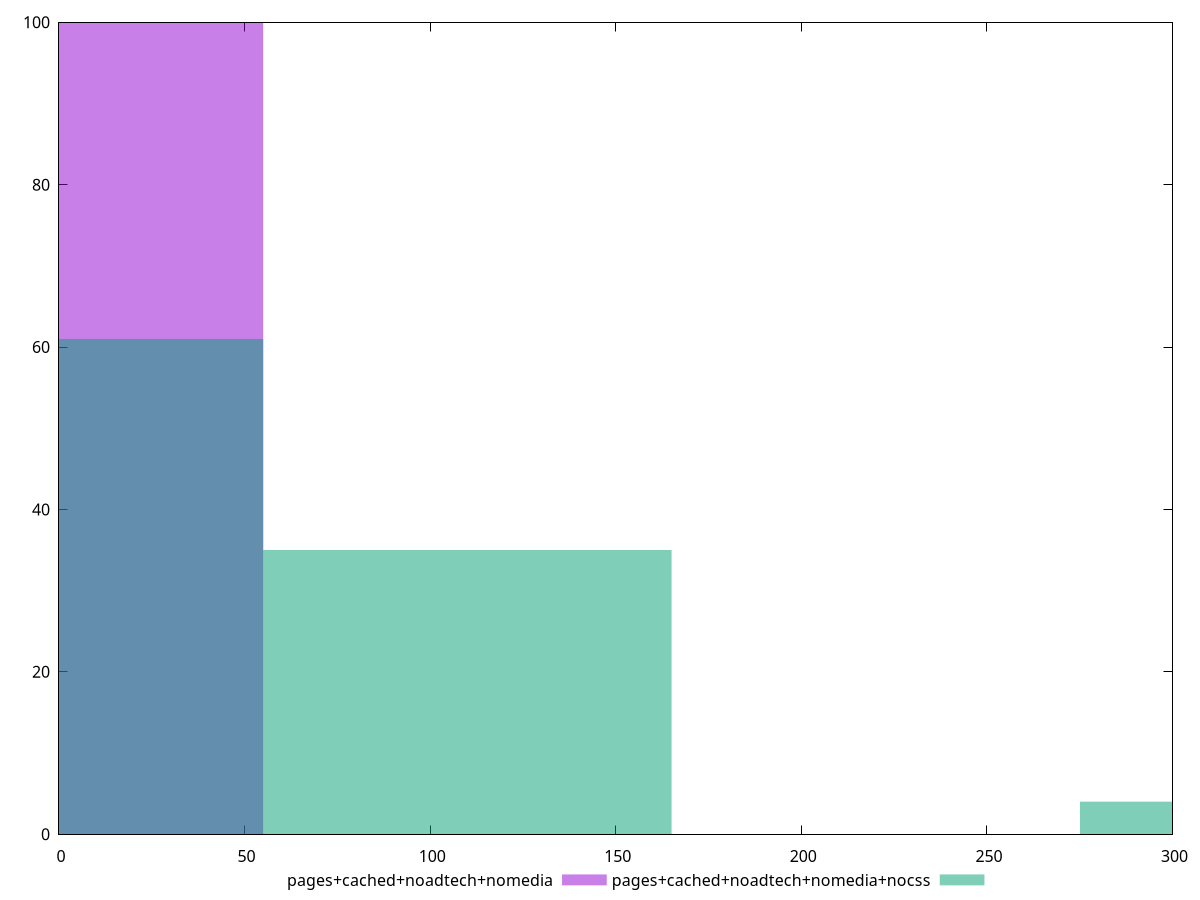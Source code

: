reset

$pagesCachedNoadtechNomedia <<EOF
0 100
EOF

$pagesCachedNoadtechNomediaNocss <<EOF
110.02679546821744 35
0 61
330.08038640465236 4
EOF

set key outside below
set boxwidth 110.02679546821744
set xrange [0:300]
set yrange [0:100]
set trange [0:100]
set style fill transparent solid 0.5 noborder
set terminal svg size 640, 500 enhanced background rgb 'white'
set output "report_00009_2021-02-08T22-37-41.559Z/unminified-javascript/comparison/histogram/3_vs_4.svg"

plot $pagesCachedNoadtechNomedia title "pages+cached+noadtech+nomedia" with boxes, \
     $pagesCachedNoadtechNomediaNocss title "pages+cached+noadtech+nomedia+nocss" with boxes

reset
